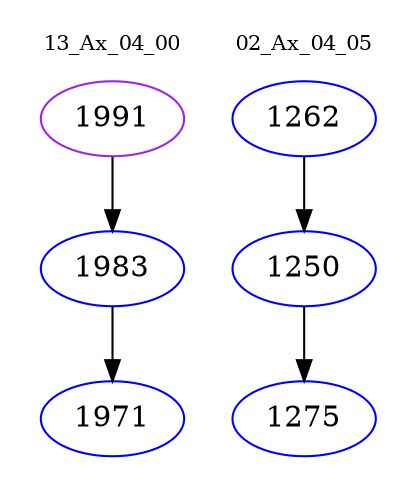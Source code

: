 digraph{
subgraph cluster_0 {
color = white
label = "13_Ax_04_00";
fontsize=10;
T0_1991 [label="1991", color="purple"]
T0_1991 -> T0_1983 [color="black"]
T0_1983 [label="1983", color="blue"]
T0_1983 -> T0_1971 [color="black"]
T0_1971 [label="1971", color="blue"]
}
subgraph cluster_1 {
color = white
label = "02_Ax_04_05";
fontsize=10;
T1_1262 [label="1262", color="blue"]
T1_1262 -> T1_1250 [color="black"]
T1_1250 [label="1250", color="blue"]
T1_1250 -> T1_1275 [color="black"]
T1_1275 [label="1275", color="blue"]
}
}
